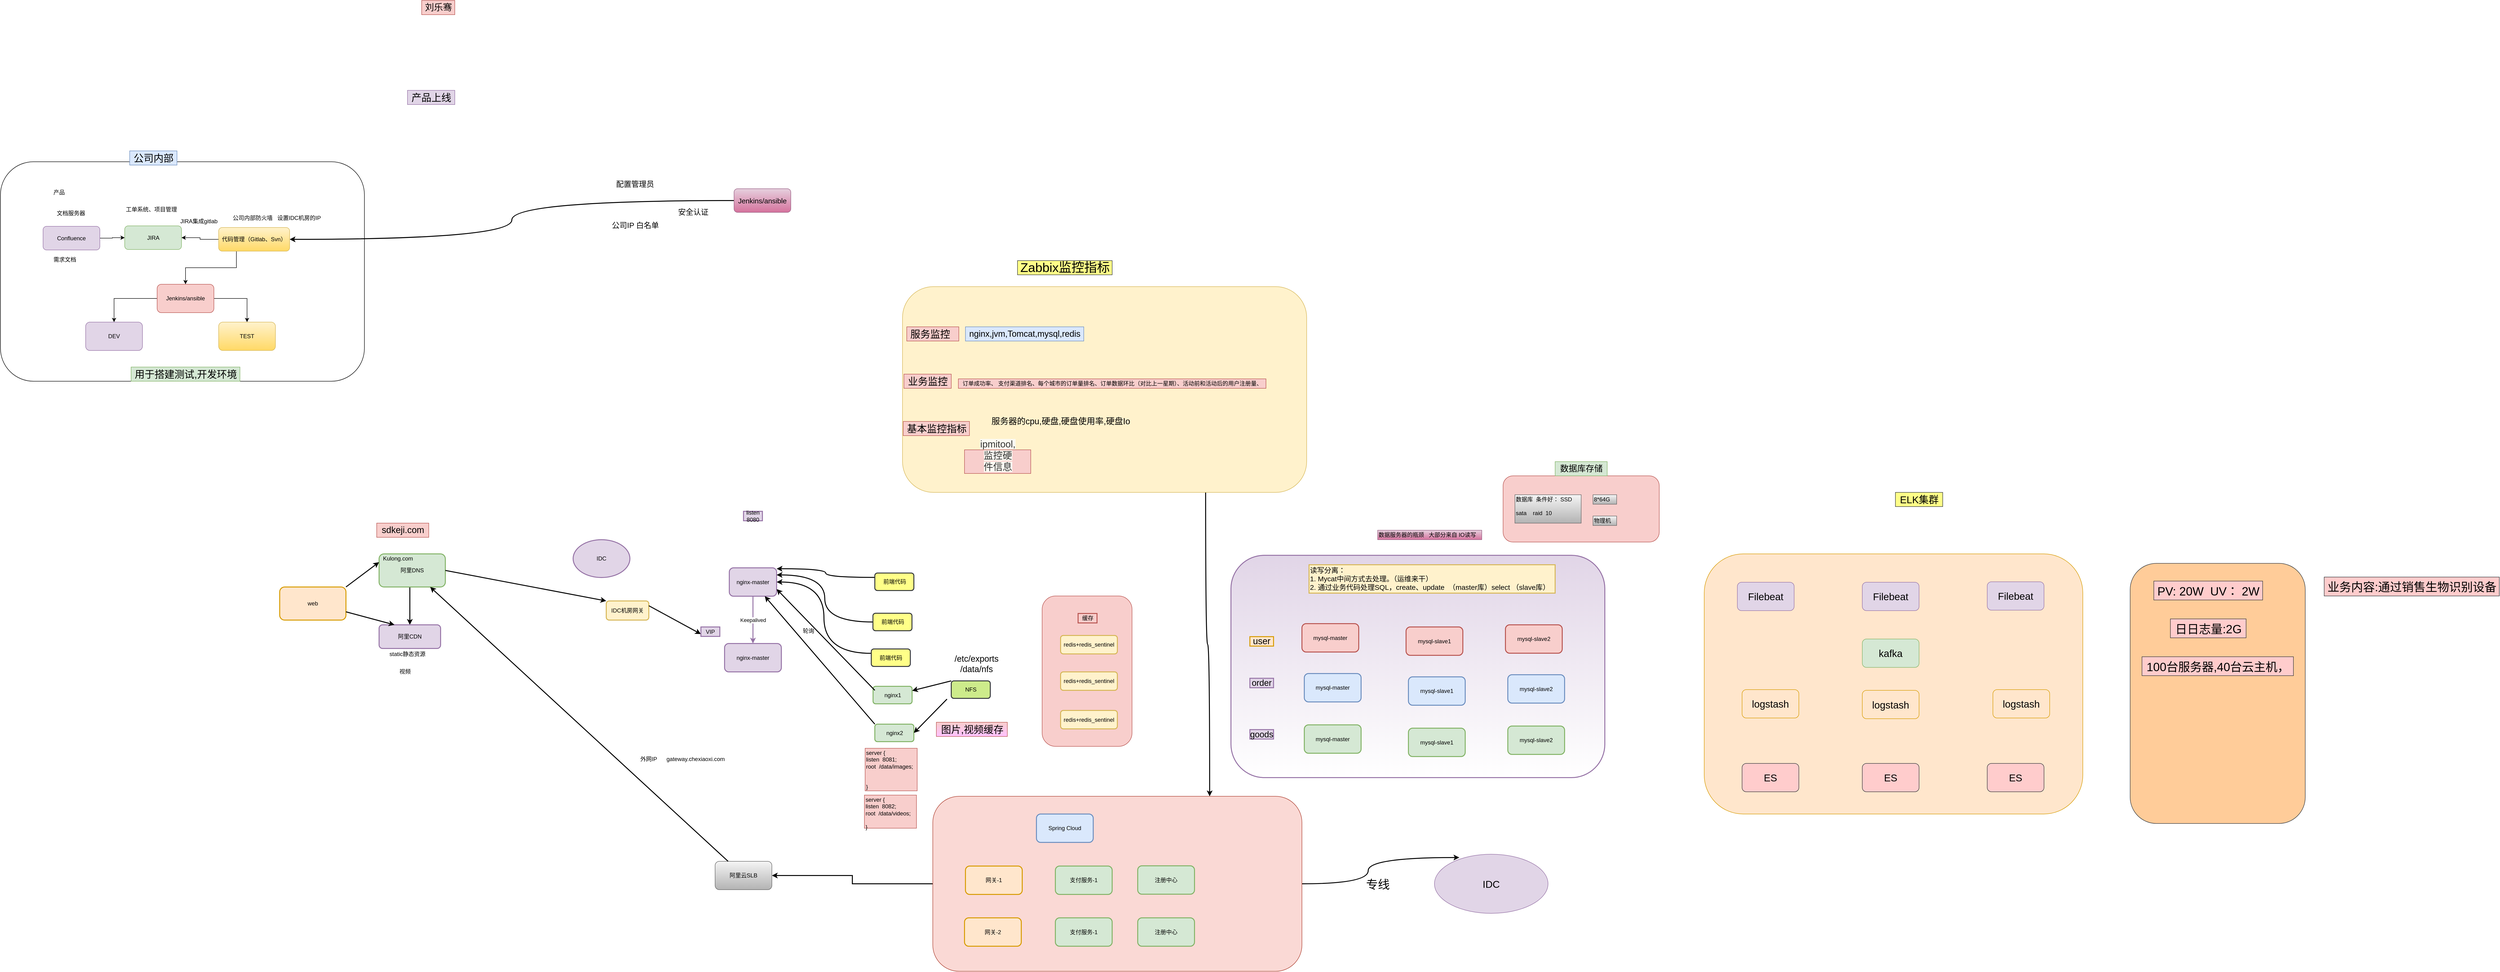 <mxfile version="12.3.2" type="device" pages="1"><diagram id="ee9TmxV4agxx4VKnO9sv" name="公司架构"><mxGraphModel dx="3160" dy="1870" grid="1" gridSize="10" guides="1" tooltips="1" connect="1" arrows="1" fold="1" page="1" pageScale="1" pageWidth="1920" pageHeight="1200" math="0" shadow="0"><root><mxCell id="0"/><mxCell id="1" parent="0"/><mxCell id="buQ4am4ci29VF4ho8Fx8-19" value="" style="rounded=1;whiteSpace=wrap;html=1;" parent="1" vertex="1"><mxGeometry x="-390" y="-689" width="769" height="464" as="geometry"/></mxCell><mxCell id="JHfabdl9h_MKQ_vsb-Un-95" value="" style="rounded=1;whiteSpace=wrap;html=1;strokeWidth=1;fontSize=18;fillColor=#f8cecc;strokeColor=#b85450;" parent="1" vertex="1"><mxGeometry x="2785" y="-25" width="330" height="140" as="geometry"/></mxCell><mxCell id="JHfabdl9h_MKQ_vsb-Un-5" value="" style="rounded=1;whiteSpace=wrap;html=1;strokeWidth=1;fillColor=#f8cecc;strokeColor=#b85450;" parent="1" vertex="1"><mxGeometry x="1811" y="229" width="190" height="318" as="geometry"/></mxCell><mxCell id="JHfabdl9h_MKQ_vsb-Un-31" style="edgeStyle=orthogonalEdgeStyle;rounded=0;orthogonalLoop=1;jettySize=auto;html=1;entryX=1;entryY=0.5;entryDx=0;entryDy=0;strokeWidth=2;fontSize=21;" parent="1" source="JHfabdl9h_MKQ_vsb-Un-1" target="JHfabdl9h_MKQ_vsb-Un-30" edge="1"><mxGeometry relative="1" as="geometry"/></mxCell><mxCell id="JHfabdl9h_MKQ_vsb-Un-98" style="edgeStyle=orthogonalEdgeStyle;curved=1;orthogonalLoop=1;jettySize=auto;html=1;exitX=1;exitY=0.5;exitDx=0;exitDy=0;endArrow=classic;endFill=1;strokeWidth=2;fontSize=21;entryX=0.219;entryY=0.056;entryDx=0;entryDy=0;entryPerimeter=0;" parent="1" source="JHfabdl9h_MKQ_vsb-Un-1" target="JHfabdl9h_MKQ_vsb-Un-97" edge="1"><mxGeometry relative="1" as="geometry"><mxPoint x="2640" y="930" as="targetPoint"/></mxGeometry></mxCell><mxCell id="JHfabdl9h_MKQ_vsb-Un-1" value="" style="rounded=1;whiteSpace=wrap;html=1;strokeWidth=1;fillColor=#fad9d5;strokeColor=#ae4132;" parent="1" vertex="1"><mxGeometry x="1580" y="652.5" width="780" height="370" as="geometry"/></mxCell><mxCell id="Dse9Pdh2SVqR9NNZoSVq-19" value="" style="rounded=1;whiteSpace=wrap;html=1;strokeWidth=2;fillColor=#e1d5e7;strokeColor=#9673a6;gradientColor=#ffffff;" parent="1" vertex="1"><mxGeometry x="2210" y="143" width="790" height="470" as="geometry"/></mxCell><mxCell id="sPOUWChRFlgMzcF6MC8y-21" value="Keepalived" style="edgeStyle=elbowEdgeStyle;rounded=0;orthogonalLoop=1;jettySize=auto;elbow=vertical;html=1;strokeWidth=2;fillColor=#e1d5e7;strokeColor=#9673a6;" parent="1" source="sPOUWChRFlgMzcF6MC8y-13" target="sPOUWChRFlgMzcF6MC8y-16" edge="1"><mxGeometry relative="1" as="geometry"/></mxCell><mxCell id="sPOUWChRFlgMzcF6MC8y-13" value="nginx-master" style="rounded=1;whiteSpace=wrap;html=1;strokeWidth=2;fillColor=#e1d5e7;strokeColor=#9673a6;" parent="1" vertex="1"><mxGeometry x="1150" y="169.5" width="100" height="60" as="geometry"/></mxCell><mxCell id="sPOUWChRFlgMzcF6MC8y-16" value="nginx-master" style="rounded=1;whiteSpace=wrap;html=1;strokeWidth=2;fillColor=#e1d5e7;strokeColor=#9673a6;" parent="1" vertex="1"><mxGeometry x="1140" y="329.5" width="120" height="60" as="geometry"/></mxCell><mxCell id="sPOUWChRFlgMzcF6MC8y-23" value="轮询" style="text;html=1;align=center;verticalAlign=middle;resizable=0;points=[];;autosize=1;strokeWidth=2;" parent="1" vertex="1"><mxGeometry x="1297" y="292.5" width="40" height="20" as="geometry"/></mxCell><mxCell id="JHfabdl9h_MKQ_vsb-Un-51" style="edgeStyle=orthogonalEdgeStyle;curved=1;orthogonalLoop=1;jettySize=auto;html=1;exitX=0;exitY=0.25;exitDx=0;exitDy=0;entryX=1;entryY=0.5;entryDx=0;entryDy=0;endArrow=classic;endFill=1;strokeWidth=2;fontSize=21;" parent="1" source="sPOUWChRFlgMzcF6MC8y-28" target="sPOUWChRFlgMzcF6MC8y-13" edge="1"><mxGeometry relative="1" as="geometry"/></mxCell><mxCell id="sPOUWChRFlgMzcF6MC8y-28" value="前端代码" style="rounded=1;whiteSpace=wrap;html=1;strokeWidth=2;fillColor=#ffff88;strokeColor=#36393d;" parent="1" vertex="1"><mxGeometry x="1450" y="341" width="82.5" height="37" as="geometry"/></mxCell><mxCell id="sPOUWChRFlgMzcF6MC8y-32" value="web" style="rounded=1;whiteSpace=wrap;html=1;strokeWidth=2;fillColor=#ffe6cc;strokeColor=#d79b00;" parent="1" vertex="1"><mxGeometry x="200" y="210" width="140" height="70" as="geometry"/></mxCell><mxCell id="sPOUWChRFlgMzcF6MC8y-45" value="" style="edgeStyle=elbowEdgeStyle;rounded=0;orthogonalLoop=1;jettySize=auto;elbow=vertical;html=1;strokeWidth=2;" parent="1" target="sPOUWChRFlgMzcF6MC8y-44" edge="1"><mxGeometry relative="1" as="geometry"><mxPoint x="475" y="210" as="sourcePoint"/></mxGeometry></mxCell><mxCell id="sPOUWChRFlgMzcF6MC8y-43" value="阿里DNS" style="rounded=1;whiteSpace=wrap;html=1;strokeWidth=2;fillColor=#d5e8d4;strokeColor=#82b366;" parent="1" vertex="1"><mxGeometry x="410" y="140" width="140" height="70" as="geometry"/></mxCell><mxCell id="sPOUWChRFlgMzcF6MC8y-44" value="阿里CDN" style="rounded=1;whiteSpace=wrap;html=1;strokeWidth=2;fillColor=#e1d5e7;strokeColor=#9673a6;" parent="1" vertex="1"><mxGeometry x="410" y="290" width="130" height="50" as="geometry"/></mxCell><mxCell id="sPOUWChRFlgMzcF6MC8y-47" style="edgeStyle=elbowEdgeStyle;rounded=0;orthogonalLoop=1;jettySize=auto;elbow=vertical;html=1;exitX=0.5;exitY=1;exitDx=0;exitDy=0;strokeWidth=2;" parent="1" edge="1"><mxGeometry relative="1" as="geometry"><mxPoint x="240" y="140" as="sourcePoint"/><mxPoint x="240" y="140" as="targetPoint"/></mxGeometry></mxCell><mxCell id="sPOUWChRFlgMzcF6MC8y-53" value="" style="endArrow=classic;html=1;entryX=0;entryY=0.25;entryDx=0;entryDy=0;exitX=1;exitY=0;exitDx=0;exitDy=0;strokeWidth=2;" parent="1" source="sPOUWChRFlgMzcF6MC8y-32" target="sPOUWChRFlgMzcF6MC8y-43" edge="1"><mxGeometry width="50" height="50" relative="1" as="geometry"><mxPoint x="330" y="231.38" as="sourcePoint"/><mxPoint x="400" y="148.63" as="targetPoint"/><Array as="points"/></mxGeometry></mxCell><mxCell id="sPOUWChRFlgMzcF6MC8y-57" value="" style="endArrow=classic;html=1;entryX=0.25;entryY=0;entryDx=0;entryDy=0;exitX=1;exitY=0.75;exitDx=0;exitDy=0;strokeWidth=2;" parent="1" source="sPOUWChRFlgMzcF6MC8y-32" target="sPOUWChRFlgMzcF6MC8y-44" edge="1"><mxGeometry width="50" height="50" relative="1" as="geometry"><mxPoint x="340" y="270" as="sourcePoint"/><mxPoint x="410" y="333" as="targetPoint"/><Array as="points"/></mxGeometry></mxCell><mxCell id="sPOUWChRFlgMzcF6MC8y-60" value="IDC" style="ellipse;whiteSpace=wrap;html=1;strokeWidth=2;fillColor=#e1d5e7;strokeColor=#9673a6;" parent="1" vertex="1"><mxGeometry x="820" y="110" width="120" height="80" as="geometry"/></mxCell><mxCell id="sPOUWChRFlgMzcF6MC8y-61" value="IDC机房网关" style="rounded=1;whiteSpace=wrap;html=1;strokeWidth=2;fillColor=#fff2cc;strokeColor=#d6b656;" parent="1" vertex="1"><mxGeometry x="890" y="239.5" width="90" height="40.5" as="geometry"/></mxCell><mxCell id="sPOUWChRFlgMzcF6MC8y-62" value="" style="endArrow=classic;html=1;exitX=1;exitY=0.25;exitDx=0;exitDy=0;strokeWidth=2;entryX=0;entryY=0.75;entryDx=0;entryDy=0;" parent="1" source="sPOUWChRFlgMzcF6MC8y-61" target="sPOUWChRFlgMzcF6MC8y-64" edge="1"><mxGeometry width="50" height="50" relative="1" as="geometry"><mxPoint x="980" y="240" as="sourcePoint"/><mxPoint x="1080" y="300" as="targetPoint"/></mxGeometry></mxCell><mxCell id="sPOUWChRFlgMzcF6MC8y-64" value="VIP" style="text;html=1;strokeColor=#9673a6;fillColor=#e1d5e7;align=center;verticalAlign=middle;whiteSpace=wrap;rounded=0;strokeWidth=2;" parent="1" vertex="1"><mxGeometry x="1090" y="294.5" width="40" height="20" as="geometry"/></mxCell><mxCell id="sPOUWChRFlgMzcF6MC8y-65" value="listen 8080" style="text;html=1;strokeColor=#9673a6;fillColor=#e1d5e7;align=center;verticalAlign=middle;whiteSpace=wrap;rounded=0;strokeWidth=2;" parent="1" vertex="1"><mxGeometry x="1180" y="50" width="40" height="20" as="geometry"/></mxCell><mxCell id="sPOUWChRFlgMzcF6MC8y-68" value="Kulong.com" style="text;html=1;strokeColor=none;fillColor=none;align=center;verticalAlign=middle;whiteSpace=wrap;rounded=0;strokeWidth=2;" parent="1" vertex="1"><mxGeometry x="430" y="140" width="40" height="20" as="geometry"/></mxCell><mxCell id="sPOUWChRFlgMzcF6MC8y-69" value="" style="endArrow=classic;html=1;entryX=0;entryY=0;entryDx=0;entryDy=0;exitX=1;exitY=0.5;exitDx=0;exitDy=0;strokeWidth=2;" parent="1" source="sPOUWChRFlgMzcF6MC8y-43" target="sPOUWChRFlgMzcF6MC8y-61" edge="1"><mxGeometry width="50" height="50" relative="1" as="geometry"><mxPoint x="520" y="110" as="sourcePoint"/><mxPoint x="570" y="60" as="targetPoint"/></mxGeometry></mxCell><mxCell id="sPOUWChRFlgMzcF6MC8y-70" value="static静态资源" style="text;html=1;strokeColor=none;fillColor=none;align=center;verticalAlign=middle;whiteSpace=wrap;rounded=0;strokeWidth=2;" parent="1" vertex="1"><mxGeometry x="415" y="341.5" width="110" height="20" as="geometry"/></mxCell><mxCell id="sPOUWChRFlgMzcF6MC8y-72" value="视频&amp;nbsp; &amp;nbsp;" style="text;html=1;strokeColor=none;fillColor=none;align=center;verticalAlign=middle;whiteSpace=wrap;rounded=0;strokeWidth=2;" parent="1" vertex="1"><mxGeometry x="430" y="377" width="80" height="23" as="geometry"/></mxCell><mxCell id="sPOUWChRFlgMzcF6MC8y-73" value="nginx1" style="rounded=1;whiteSpace=wrap;html=1;strokeWidth=2;fillColor=#d5e8d4;strokeColor=#82b366;" parent="1" vertex="1"><mxGeometry x="1453.75" y="420" width="82.5" height="37" as="geometry"/></mxCell><mxCell id="sPOUWChRFlgMzcF6MC8y-75" value="nginx2" style="rounded=1;whiteSpace=wrap;html=1;strokeWidth=2;fillColor=#d5e8d4;strokeColor=#82b366;" parent="1" vertex="1"><mxGeometry x="1457.5" y="500" width="82.5" height="37" as="geometry"/></mxCell><mxCell id="sPOUWChRFlgMzcF6MC8y-76" value="NFS" style="rounded=1;whiteSpace=wrap;html=1;strokeWidth=2;fillColor=#cdeb8b;strokeColor=#36393d;" parent="1" vertex="1"><mxGeometry x="1619" y="408.5" width="82.5" height="37" as="geometry"/></mxCell><mxCell id="sPOUWChRFlgMzcF6MC8y-78" value="" style="endArrow=classic;html=1;entryX=1;entryY=0.25;entryDx=0;entryDy=0;exitX=0;exitY=0;exitDx=0;exitDy=0;strokeWidth=2;" parent="1" source="sPOUWChRFlgMzcF6MC8y-76" target="sPOUWChRFlgMzcF6MC8y-73" edge="1"><mxGeometry width="50" height="50" relative="1" as="geometry"><mxPoint x="1630" y="411.5" as="sourcePoint"/><mxPoint x="1680" y="361.5" as="targetPoint"/></mxGeometry></mxCell><mxCell id="sPOUWChRFlgMzcF6MC8y-80" value="" style="endArrow=classic;html=1;entryX=1;entryY=0.5;entryDx=0;entryDy=0;strokeWidth=2;" parent="1" target="sPOUWChRFlgMzcF6MC8y-75" edge="1"><mxGeometry width="50" height="50" relative="1" as="geometry"><mxPoint x="1610" y="447" as="sourcePoint"/><mxPoint x="1536.25" y="466.25" as="targetPoint"/></mxGeometry></mxCell><mxCell id="sPOUWChRFlgMzcF6MC8y-81" value="" style="endArrow=classic;html=1;entryX=1;entryY=0.75;entryDx=0;entryDy=0;exitX=0;exitY=0;exitDx=0;exitDy=0;strokeWidth=2;" parent="1" target="sPOUWChRFlgMzcF6MC8y-13" edge="1"><mxGeometry width="50" height="50" relative="1" as="geometry"><mxPoint x="1457.5" y="428.5" as="sourcePoint"/><mxPoint x="1337.5" y="500" as="targetPoint"/></mxGeometry></mxCell><mxCell id="sPOUWChRFlgMzcF6MC8y-82" value="" style="endArrow=classic;html=1;entryX=0.75;entryY=1;entryDx=0;entryDy=0;exitX=0;exitY=0;exitDx=0;exitDy=0;strokeWidth=2;" parent="1" target="sPOUWChRFlgMzcF6MC8y-13" edge="1"><mxGeometry width="50" height="50" relative="1" as="geometry"><mxPoint x="1457.5" y="500" as="sourcePoint"/><mxPoint x="1250" y="301" as="targetPoint"/></mxGeometry></mxCell><mxCell id="sPOUWChRFlgMzcF6MC8y-83" value="/etc/exports&lt;br style=&quot;font-size: 18px;&quot;&gt;/data/nfs" style="text;html=1;strokeColor=none;fillColor=none;align=center;verticalAlign=middle;whiteSpace=wrap;rounded=0;strokeWidth=2;fontSize=18;" parent="1" vertex="1"><mxGeometry x="1607.5" y="351.5" width="128.75" height="43.5" as="geometry"/></mxCell><mxCell id="sPOUWChRFlgMzcF6MC8y-86" value="Spring Cloud" style="rounded=1;whiteSpace=wrap;html=1;strokeWidth=2;fillColor=#dae8fc;strokeColor=#6c8ebf;" parent="1" vertex="1"><mxGeometry x="1799" y="690" width="120" height="60" as="geometry"/></mxCell><mxCell id="sPOUWChRFlgMzcF6MC8y-87" value="网关-1&lt;span style=&quot;color: rgba(0 , 0 , 0 , 0) ; font-family: monospace ; font-size: 0px ; white-space: nowrap&quot;&gt;%3CmxGraphModel%3E%3Croot%3E%3CmxCell%20id%3D%220%22%2F%3E%3CmxCell%20id%3D%221%22%20parent%3D%220%22%2F%3E%3CmxCell%20id%3D%222%22%20value%3D%22%22%20style%3D%22rounded%3D1%3BwhiteSpace%3Dwrap%3Bhtml%3D1%3B%22%20vertex%3D%221%22%20parent%3D%221%22%3E%3CmxGeometry%20x%3D%221668.75%22%20y%3D%2260%22%20width%3D%22120%22%20height%3D%2260%22%20as%3D%22geometry%22%2F%3E%3C%2FmxCell%3E%3C%2Froot%3E%3C%2FmxGraphModel%3E&lt;/span&gt;" style="rounded=1;whiteSpace=wrap;html=1;strokeWidth=2;fillColor=#ffe6cc;strokeColor=#d79b00;" parent="1" vertex="1"><mxGeometry x="1649" y="800" width="120" height="60" as="geometry"/></mxCell><mxCell id="sPOUWChRFlgMzcF6MC8y-91" value="网关-2" style="rounded=1;whiteSpace=wrap;html=1;strokeWidth=2;fillColor=#ffe6cc;strokeColor=#d79b00;" parent="1" vertex="1"><mxGeometry x="1647" y="909.5" width="120" height="60" as="geometry"/></mxCell><mxCell id="sPOUWChRFlgMzcF6MC8y-92" value="支付服务-1&lt;span style=&quot;color: rgba(0 , 0 , 0 , 0) ; font-family: monospace ; font-size: 0px ; white-space: nowrap&quot;&gt;%3CmxGraphModel%3E%3Croot%3E%3CmxCell%20id%3D%220%22%2F%3E%3CmxCell%20id%3D%221%22%20parent%3D%220%22%2F%3E%3CmxCell%20id%3D%222%22%20value%3D%22%E7%BD%91%E5%85%B3-1%26lt%3Bspan%20style%3D%26quot%3Bcolor%3A%20rgba(0%20%2C%200%20%2C%200%20%2C%200)%20%3B%20font-family%3A%20monospace%20%3B%20font-size%3A%200px%20%3B%20white-space%3A%20nowrap%26quot%3B%26gt%3B%253CmxGraphModel%253E%253Croot%253E%253CmxCell%2520id%253D%25220%2522%252F%253E%253CmxCell%2520id%253D%25221%2522%2520parent%253D%25220%2522%252F%253E%253CmxCell%2520id%253D%25222%2522%2520value%253D%2522%2522%2520style%253D%2522rounded%253D1%253BwhiteSpace%253Dwrap%253Bhtml%253D1%253B%2522%2520vertex%253D%25221%2522%2520parent%253D%25221%2522%253E%253CmxGeometry%2520x%253D%25221668.75%2522%2520y%253D%252260%2522%2520width%253D%2522120%2522%2520height%253D%252260%2522%2520as%253D%2522geometry%2522%252F%253E%253C%252FmxCell%253E%253C%252Froot%253E%253C%252FmxGraphModel%253E%26lt%3B%2Fspan%26gt%3B%22%20style%3D%22rounded%3D1%3BwhiteSpace%3Dwrap%3Bhtml%3D1%3B%22%20vertex%3D%221%22%20parent%3D%221%22%3E%3CmxGeometry%20x%3D%221680%22%20y%3D%2270%22%20width%3D%22120%22%20height%3D%2260%22%20as%3D%22geometry%22%2F%3E%3C%2FmxCell%3E%3C%2Froot%3E%3C%2FmxGraphModel%3E&lt;/span&gt;" style="rounded=1;whiteSpace=wrap;html=1;strokeWidth=2;fillColor=#d5e8d4;strokeColor=#82b366;" parent="1" vertex="1"><mxGeometry x="1839" y="800" width="120" height="60" as="geometry"/></mxCell><mxCell id="sPOUWChRFlgMzcF6MC8y-94" value="支付服务-1&lt;span style=&quot;color: rgba(0 , 0 , 0 , 0) ; font-family: monospace ; font-size: 0px ; white-space: nowrap&quot;&gt;%3CmxGraphModel%3E%3Croot%3E%3CmxCell%20id%3D%220%22%2F%3E%3CmxCell%20id%3D%221%22%20parent%3D%220%22%2F%3E%3CmxCell%20id%3D%222%22%20value%3D%22%E7%BD%91%E5%85%B3-1%26lt%3Bspan%20style%3D%26quot%3Bcolor%3A%20rgba(0%20%2C%200%20%2C%200%20%2C%200)%20%3B%20font-family%3A%20monospace%20%3B%20font-size%3A%200px%20%3B%20white-space%3A%20nowrap%26quot%3B%26gt%3B%253CmxGraphModel%253E%253Croot%253E%253CmxCell%2520id%253D%25220%2522%252F%253E%253CmxCell%2520id%253D%25221%2522%2520parent%253D%25220%2522%252F%253E%253CmxCell%2520id%253D%25222%2522%2520value%253D%2522%2522%2520style%253D%2522rounded%253D1%253BwhiteSpace%253Dwrap%253Bhtml%253D1%253B%2522%2520vertex%253D%25221%2522%2520parent%253D%25221%2522%253E%253CmxGeometry%2520x%253D%25221668.75%2522%2520y%253D%252260%2522%2520width%253D%2522120%2522%2520height%253D%252260%2522%2520as%253D%2522geometry%2522%252F%253E%253C%252FmxCell%253E%253C%252Froot%253E%253C%252FmxGraphModel%253E%26lt%3B%2Fspan%26gt%3B%22%20style%3D%22rounded%3D1%3BwhiteSpace%3Dwrap%3Bhtml%3D1%3B%22%20vertex%3D%221%22%20parent%3D%221%22%3E%3CmxGeometry%20x%3D%221680%22%20y%3D%2270%22%20width%3D%22120%22%20height%3D%2260%22%20as%3D%22geometry%22%2F%3E%3C%2FmxCell%3E%3C%2Froot%3E%3C%2FmxGraphModel%3E&lt;/span&gt;" style="rounded=1;whiteSpace=wrap;html=1;strokeWidth=2;fillColor=#d5e8d4;strokeColor=#82b366;" parent="1" vertex="1"><mxGeometry x="1839" y="909.5" width="120" height="60" as="geometry"/></mxCell><mxCell id="Dse9Pdh2SVqR9NNZoSVq-3" value="redis+redis_sentinel" style="rounded=1;whiteSpace=wrap;html=1;strokeWidth=2;fillColor=#fff2cc;strokeColor=#d6b656;" parent="1" vertex="1"><mxGeometry x="1850" y="312.5" width="120" height="39" as="geometry"/></mxCell><mxCell id="Dse9Pdh2SVqR9NNZoSVq-4" value="redis+redis_sentinel" style="rounded=1;whiteSpace=wrap;html=1;strokeWidth=2;fillColor=#fff2cc;strokeColor=#d6b656;" parent="1" vertex="1"><mxGeometry x="1850" y="471" width="120" height="39" as="geometry"/></mxCell><mxCell id="Dse9Pdh2SVqR9NNZoSVq-5" value="redis+redis_sentinel" style="rounded=1;whiteSpace=wrap;html=1;strokeWidth=2;fillColor=#fff2cc;strokeColor=#d6b656;" parent="1" vertex="1"><mxGeometry x="1850" y="389.5" width="120" height="39" as="geometry"/></mxCell><mxCell id="Dse9Pdh2SVqR9NNZoSVq-8" value="缓存" style="text;html=1;align=center;verticalAlign=middle;resizable=0;points=[];;autosize=1;fillColor=#f8cecc;strokeColor=#b85450;strokeWidth=2;" parent="1" vertex="1"><mxGeometry x="1887" y="266" width="40" height="20" as="geometry"/></mxCell><mxCell id="Dse9Pdh2SVqR9NNZoSVq-9" value="mysql-master" style="rounded=1;whiteSpace=wrap;html=1;fillColor=#f8cecc;strokeColor=#b85450;strokeWidth=2;" parent="1" vertex="1"><mxGeometry x="2360" y="287.5" width="120" height="60" as="geometry"/></mxCell><mxCell id="Dse9Pdh2SVqR9NNZoSVq-11" value="mysql-slave1" style="rounded=1;whiteSpace=wrap;html=1;fillColor=#f8cecc;strokeColor=#b85450;strokeWidth=2;" parent="1" vertex="1"><mxGeometry x="2580" y="294.5" width="120" height="60" as="geometry"/></mxCell><mxCell id="Dse9Pdh2SVqR9NNZoSVq-12" value="mysql-slave2" style="rounded=1;whiteSpace=wrap;html=1;fillColor=#f8cecc;strokeColor=#b85450;strokeWidth=2;" parent="1" vertex="1"><mxGeometry x="2790" y="290" width="120" height="60" as="geometry"/></mxCell><mxCell id="Dse9Pdh2SVqR9NNZoSVq-13" value="mysql-master" style="rounded=1;whiteSpace=wrap;html=1;fillColor=#dae8fc;strokeColor=#6c8ebf;strokeWidth=2;" parent="1" vertex="1"><mxGeometry x="2365" y="393" width="120" height="60" as="geometry"/></mxCell><mxCell id="Dse9Pdh2SVqR9NNZoSVq-14" value="mysql-slave1" style="rounded=1;whiteSpace=wrap;html=1;fillColor=#dae8fc;strokeColor=#6c8ebf;strokeWidth=2;" parent="1" vertex="1"><mxGeometry x="2585" y="400" width="120" height="60" as="geometry"/></mxCell><mxCell id="Dse9Pdh2SVqR9NNZoSVq-15" value="mysql-slave2" style="rounded=1;whiteSpace=wrap;html=1;fillColor=#dae8fc;strokeColor=#6c8ebf;strokeWidth=2;" parent="1" vertex="1"><mxGeometry x="2795" y="395.5" width="120" height="60" as="geometry"/></mxCell><mxCell id="Dse9Pdh2SVqR9NNZoSVq-16" value="mysql-master" style="rounded=1;whiteSpace=wrap;html=1;fillColor=#d5e8d4;strokeColor=#82b366;strokeWidth=2;" parent="1" vertex="1"><mxGeometry x="2365" y="501.5" width="120" height="60" as="geometry"/></mxCell><mxCell id="Dse9Pdh2SVqR9NNZoSVq-17" value="mysql-slave1" style="rounded=1;whiteSpace=wrap;html=1;fillColor=#d5e8d4;strokeColor=#82b366;strokeWidth=2;" parent="1" vertex="1"><mxGeometry x="2585" y="508.5" width="120" height="60" as="geometry"/></mxCell><mxCell id="Dse9Pdh2SVqR9NNZoSVq-18" value="mysql-slave2" style="rounded=1;whiteSpace=wrap;html=1;fillColor=#d5e8d4;strokeColor=#82b366;strokeWidth=2;" parent="1" vertex="1"><mxGeometry x="2795" y="504" width="120" height="60" as="geometry"/></mxCell><mxCell id="Dse9Pdh2SVqR9NNZoSVq-20" value="user" style="text;html=1;strokeColor=#d79b00;fillColor=#ffe6cc;align=center;verticalAlign=middle;whiteSpace=wrap;rounded=0;fontSize=19;strokeWidth=2;" parent="1" vertex="1"><mxGeometry x="2250" y="315" width="50" height="20" as="geometry"/></mxCell><mxCell id="Dse9Pdh2SVqR9NNZoSVq-21" value="order" style="text;html=1;strokeColor=#9673a6;fillColor=#e1d5e7;align=center;verticalAlign=middle;whiteSpace=wrap;rounded=0;fontSize=18;strokeWidth=2;" parent="1" vertex="1"><mxGeometry x="2250" y="403" width="50" height="20" as="geometry"/></mxCell><mxCell id="Dse9Pdh2SVqR9NNZoSVq-23" value="goods" style="text;html=1;strokeColor=#9673a6;fillColor=#e1d5e7;align=center;verticalAlign=middle;whiteSpace=wrap;rounded=0;fontSize=18;strokeWidth=2;" parent="1" vertex="1"><mxGeometry x="2250" y="511.5" width="50" height="20" as="geometry"/></mxCell><mxCell id="Dse9Pdh2SVqR9NNZoSVq-29" value="读写分离：&lt;br style=&quot;font-size: 15px;&quot;&gt;1. Mycat中间方式去处理。（运维来干）&lt;br style=&quot;font-size: 15px;&quot;&gt;2. 通过业务代码处理SQL，create、update&amp;nbsp; （master库）select （slave库）" style="text;html=1;resizable=0;points=[];autosize=1;align=left;verticalAlign=top;spacingTop=-4;fillColor=#fff2cc;strokeColor=#d6b656;fontSize=15;strokeWidth=2;" parent="1" vertex="1"><mxGeometry x="2375" y="163" width="520" height="60" as="geometry"/></mxCell><mxCell id="JHfabdl9h_MKQ_vsb-Un-2" value="注册中心" style="rounded=1;whiteSpace=wrap;html=1;strokeWidth=2;fillColor=#d5e8d4;strokeColor=#82b366;" parent="1" vertex="1"><mxGeometry x="2013" y="799.5" width="120" height="60" as="geometry"/></mxCell><mxCell id="JHfabdl9h_MKQ_vsb-Un-3" value="注册中心" style="rounded=1;whiteSpace=wrap;html=1;strokeWidth=2;fillColor=#d5e8d4;strokeColor=#82b366;" parent="1" vertex="1"><mxGeometry x="2013" y="909.5" width="120" height="60" as="geometry"/></mxCell><mxCell id="JHfabdl9h_MKQ_vsb-Un-61" style="edgeStyle=orthogonalEdgeStyle;curved=1;orthogonalLoop=1;jettySize=auto;html=1;exitX=0.75;exitY=1;exitDx=0;exitDy=0;endArrow=classic;endFill=1;strokeWidth=2;fontSize=21;entryX=0.75;entryY=0;entryDx=0;entryDy=0;" parent="1" source="JHfabdl9h_MKQ_vsb-Un-6" target="JHfabdl9h_MKQ_vsb-Un-1" edge="1"><mxGeometry relative="1" as="geometry"/></mxCell><mxCell id="JHfabdl9h_MKQ_vsb-Un-6" value="" style="rounded=1;whiteSpace=wrap;html=1;strokeWidth=1;fillColor=#fff2cc;strokeColor=#d6b656;" parent="1" vertex="1"><mxGeometry x="1516" y="-425" width="854" height="435" as="geometry"/></mxCell><mxCell id="JHfabdl9h_MKQ_vsb-Un-7" value="&lt;font style=&quot;font-size: 27px&quot;&gt;Zabbix监控指标&lt;/font&gt;" style="text;html=1;align=center;verticalAlign=middle;resizable=0;points=[];;autosize=1;strokeWidth=1;fontSize=21;fillColor=#ffff88;strokeColor=#36393d;" parent="1" vertex="1"><mxGeometry x="1759" y="-480" width="200" height="30" as="geometry"/></mxCell><mxCell id="JHfabdl9h_MKQ_vsb-Un-9" value="" style="rounded=1;whiteSpace=wrap;html=1;strokeWidth=1;fontSize=21;fillColor=#ffe6cc;strokeColor=#d79b00;" parent="1" vertex="1"><mxGeometry x="3210" y="140" width="800" height="550" as="geometry"/></mxCell><mxCell id="JHfabdl9h_MKQ_vsb-Un-10" value="ELK集群" style="text;html=1;align=center;verticalAlign=middle;resizable=0;points=[];;autosize=1;fontSize=21;fillColor=#ffff88;strokeColor=#36393d;" parent="1" vertex="1"><mxGeometry x="3614" y="10" width="100" height="30" as="geometry"/></mxCell><mxCell id="JHfabdl9h_MKQ_vsb-Un-11" value="Filebeat" style="rounded=1;whiteSpace=wrap;html=1;strokeWidth=1;fontSize=21;fillColor=#e1d5e7;strokeColor=#9673a6;" parent="1" vertex="1"><mxGeometry x="3280" y="200" width="120" height="60" as="geometry"/></mxCell><mxCell id="JHfabdl9h_MKQ_vsb-Un-12" value="logstash" style="rounded=1;whiteSpace=wrap;html=1;strokeWidth=1;fontSize=21;fillColor=#ffe6cc;strokeColor=#d79b00;" parent="1" vertex="1"><mxGeometry x="3290" y="427" width="120" height="60" as="geometry"/></mxCell><mxCell id="JHfabdl9h_MKQ_vsb-Un-13" value="kafka" style="rounded=1;whiteSpace=wrap;html=1;strokeWidth=1;fontSize=21;fillColor=#d5e8d4;strokeColor=#82b366;" parent="1" vertex="1"><mxGeometry x="3544" y="320" width="120" height="60" as="geometry"/></mxCell><mxCell id="JHfabdl9h_MKQ_vsb-Un-14" value="Filebeat" style="rounded=1;whiteSpace=wrap;html=1;strokeWidth=1;fontSize=21;fillColor=#e1d5e7;strokeColor=#9673a6;" parent="1" vertex="1"><mxGeometry x="3544" y="200" width="120" height="60" as="geometry"/></mxCell><mxCell id="JHfabdl9h_MKQ_vsb-Un-16" value="Filebeat" style="rounded=1;whiteSpace=wrap;html=1;strokeWidth=1;fontSize=21;fillColor=#e1d5e7;strokeColor=#9673a6;" parent="1" vertex="1"><mxGeometry x="3808" y="199" width="120" height="60" as="geometry"/></mxCell><mxCell id="JHfabdl9h_MKQ_vsb-Un-20" value="logstash" style="rounded=1;whiteSpace=wrap;html=1;strokeWidth=1;fontSize=21;fillColor=#ffe6cc;strokeColor=#d79b00;" parent="1" vertex="1"><mxGeometry x="3544" y="428.5" width="120" height="60" as="geometry"/></mxCell><mxCell id="JHfabdl9h_MKQ_vsb-Un-21" value="logstash" style="rounded=1;whiteSpace=wrap;html=1;strokeWidth=1;fontSize=21;fillColor=#ffe6cc;strokeColor=#d79b00;" parent="1" vertex="1"><mxGeometry x="3820" y="427" width="120" height="60" as="geometry"/></mxCell><mxCell id="JHfabdl9h_MKQ_vsb-Un-24" value="ES" style="rounded=1;whiteSpace=wrap;html=1;strokeWidth=1;fontSize=21;fillColor=#ffcccc;strokeColor=#36393d;" parent="1" vertex="1"><mxGeometry x="3290" y="583" width="120" height="60" as="geometry"/></mxCell><mxCell id="JHfabdl9h_MKQ_vsb-Un-26" value="ES" style="rounded=1;whiteSpace=wrap;html=1;strokeWidth=1;fontSize=21;fillColor=#ffcccc;strokeColor=#36393d;" parent="1" vertex="1"><mxGeometry x="3544" y="583" width="120" height="60" as="geometry"/></mxCell><mxCell id="JHfabdl9h_MKQ_vsb-Un-27" value="ES" style="rounded=1;whiteSpace=wrap;html=1;strokeWidth=1;fontSize=21;fillColor=#ffcccc;strokeColor=#36393d;" parent="1" vertex="1"><mxGeometry x="3808" y="583" width="120" height="60" as="geometry"/></mxCell><mxCell id="JHfabdl9h_MKQ_vsb-Un-28" value="图片,视频缓存" style="text;html=1;align=center;verticalAlign=middle;resizable=0;points=[];;autosize=1;fontSize=21;fillColor=#f8cecc;strokeColor=#b85450;gradientColor=#FFC2FF;" parent="1" vertex="1"><mxGeometry x="1587.5" y="496" width="150" height="30" as="geometry"/></mxCell><mxCell id="JHfabdl9h_MKQ_vsb-Un-30" value="阿里云SLB" style="rounded=1;whiteSpace=wrap;html=1;gradientColor=#b3b3b3;fillColor=#f5f5f5;strokeColor=#666666;" parent="1" vertex="1"><mxGeometry x="1120" y="790" width="120" height="60" as="geometry"/></mxCell><mxCell id="JHfabdl9h_MKQ_vsb-Un-38" value="" style="endArrow=classic;html=1;strokeWidth=2;fontSize=21;" parent="1" source="JHfabdl9h_MKQ_vsb-Un-30" target="sPOUWChRFlgMzcF6MC8y-43" edge="1"><mxGeometry width="50" height="50" relative="1" as="geometry"><mxPoint x="930" y="593.5" as="sourcePoint"/><mxPoint x="980" y="543.5" as="targetPoint"/></mxGeometry></mxCell><mxCell id="JHfabdl9h_MKQ_vsb-Un-39" value="外网IP&amp;nbsp; &amp;nbsp; &amp;nbsp; gateway.chexiaoxi.com" style="text;html=1;resizable=0;points=[];autosize=1;align=left;verticalAlign=top;spacingTop=-4;" parent="1" vertex="1"><mxGeometry x="960" y="564" width="190" height="20" as="geometry"/></mxCell><mxCell id="JHfabdl9h_MKQ_vsb-Un-40" value="server {&amp;nbsp; &lt;br&gt;listen&amp;nbsp; 8081;&amp;nbsp; &lt;br&gt;root&amp;nbsp; /data/images;&lt;br&gt;&lt;br&gt;&lt;br&gt;}" style="text;html=1;resizable=0;points=[];autosize=1;align=left;verticalAlign=top;spacingTop=-4;fillColor=#f8cecc;strokeColor=#b85450;" parent="1" vertex="1"><mxGeometry x="1437" y="551" width="110" height="90" as="geometry"/></mxCell><mxCell id="JHfabdl9h_MKQ_vsb-Un-41" value="server {&amp;nbsp; &lt;br&gt;listen&amp;nbsp; 8082;&amp;nbsp; &lt;br&gt;root&amp;nbsp; /data/videos;&lt;br&gt;&lt;br&gt;}" style="text;html=1;resizable=0;points=[];autosize=1;align=left;verticalAlign=top;spacingTop=-4;fillColor=#f8cecc;strokeColor=#b85450;" parent="1" vertex="1"><mxGeometry x="1435.5" y="650" width="110" height="70" as="geometry"/></mxCell><mxCell id="JHfabdl9h_MKQ_vsb-Un-52" style="edgeStyle=orthogonalEdgeStyle;curved=1;orthogonalLoop=1;jettySize=auto;html=1;exitX=0;exitY=0.25;exitDx=0;exitDy=0;entryX=1;entryY=0.032;entryDx=0;entryDy=0;entryPerimeter=0;endArrow=classic;endFill=1;strokeWidth=2;fontSize=21;" parent="1" source="JHfabdl9h_MKQ_vsb-Un-42" target="sPOUWChRFlgMzcF6MC8y-13" edge="1"><mxGeometry relative="1" as="geometry"/></mxCell><mxCell id="JHfabdl9h_MKQ_vsb-Un-42" value="前端代码" style="rounded=1;whiteSpace=wrap;html=1;strokeWidth=2;fillColor=#ffff88;strokeColor=#36393d;" parent="1" vertex="1"><mxGeometry x="1457.5" y="180.5" width="82.5" height="37" as="geometry"/></mxCell><mxCell id="JHfabdl9h_MKQ_vsb-Un-49" style="edgeStyle=orthogonalEdgeStyle;orthogonalLoop=1;jettySize=auto;html=1;exitX=0;exitY=0.5;exitDx=0;exitDy=0;entryX=1;entryY=0.25;entryDx=0;entryDy=0;endArrow=classic;endFill=1;strokeWidth=2;fontSize=21;curved=1;" parent="1" source="JHfabdl9h_MKQ_vsb-Un-43" target="sPOUWChRFlgMzcF6MC8y-13" edge="1"><mxGeometry relative="1" as="geometry"/></mxCell><mxCell id="JHfabdl9h_MKQ_vsb-Un-43" value="前端代码" style="rounded=1;whiteSpace=wrap;html=1;strokeWidth=2;fillColor=#ffff88;strokeColor=#36393d;" parent="1" vertex="1"><mxGeometry x="1453.5" y="265.5" width="82.5" height="37" as="geometry"/></mxCell><mxCell id="JHfabdl9h_MKQ_vsb-Un-57" value="物理机" style="text;html=1;resizable=0;points=[];autosize=1;align=left;verticalAlign=top;spacingTop=-4;gradientColor=#b3b3b3;fillColor=#f5f5f5;strokeColor=#666666;" parent="1" vertex="1"><mxGeometry x="2975" y="60" width="50" height="20" as="geometry"/></mxCell><mxCell id="JHfabdl9h_MKQ_vsb-Un-58" value="数据库&amp;nbsp; 条件好： SSD&amp;nbsp;&lt;br&gt;&lt;br&gt;sata&amp;nbsp; &amp;nbsp; raid&amp;nbsp; 10&lt;br&gt;&lt;br&gt;" style="text;html=1;resizable=0;points=[];autosize=1;align=left;verticalAlign=top;spacingTop=-4;gradientColor=#b3b3b3;fillColor=#f5f5f5;strokeColor=#666666;" parent="1" vertex="1"><mxGeometry x="2810" y="15" width="140" height="60" as="geometry"/></mxCell><mxCell id="JHfabdl9h_MKQ_vsb-Un-59" value="数据服务器的瓶颈&amp;nbsp; &amp;nbsp;大部分来自 IO读写" style="text;html=1;resizable=0;points=[];autosize=1;align=left;verticalAlign=top;spacingTop=-4;gradientColor=#d5739d;fillColor=#e6d0de;strokeColor=#996185;" parent="1" vertex="1"><mxGeometry x="2520" y="90" width="220" height="20" as="geometry"/></mxCell><mxCell id="JHfabdl9h_MKQ_vsb-Un-60" value="8*64G" style="text;html=1;resizable=0;points=[];autosize=1;align=left;verticalAlign=top;spacingTop=-4;gradientColor=#b3b3b3;fillColor=#f5f5f5;strokeColor=#666666;" parent="1" vertex="1"><mxGeometry x="2975" y="15" width="50" height="20" as="geometry"/></mxCell><mxCell id="JHfabdl9h_MKQ_vsb-Un-62" value="服务监控&amp;nbsp;&amp;nbsp;" style="text;html=1;align=center;verticalAlign=middle;resizable=0;points=[];;autosize=1;fontSize=21;fillColor=#f8cecc;strokeColor=#b85450;" parent="1" vertex="1"><mxGeometry x="1525" y="-340" width="110" height="30" as="geometry"/></mxCell><mxCell id="JHfabdl9h_MKQ_vsb-Un-63" value="业务监控" style="text;html=1;align=center;verticalAlign=middle;resizable=0;points=[];;autosize=1;fontSize=21;fillColor=#f8cecc;strokeColor=#b85450;" parent="1" vertex="1"><mxGeometry x="1519" y="-240" width="100" height="30" as="geometry"/></mxCell><mxCell id="JHfabdl9h_MKQ_vsb-Un-64" value="基本监控指标" style="text;html=1;align=center;verticalAlign=middle;resizable=0;points=[];;autosize=1;fontSize=21;fillColor=#f8cecc;strokeColor=#b85450;" parent="1" vertex="1"><mxGeometry x="1517.5" y="-140" width="140" height="30" as="geometry"/></mxCell><mxCell id="JHfabdl9h_MKQ_vsb-Un-66" value="产品上线" style="text;html=1;align=center;verticalAlign=middle;resizable=0;points=[];;autosize=1;fontSize=21;fillColor=#e1d5e7;strokeColor=#9673a6;" parent="1" vertex="1"><mxGeometry x="470" y="-840" width="100" height="30" as="geometry"/></mxCell><mxCell id="JHfabdl9h_MKQ_vsb-Un-69" value="公司内部" style="text;html=1;align=center;verticalAlign=middle;resizable=0;points=[];;autosize=1;fontSize=21;fillColor=#dae8fc;strokeColor=#6c8ebf;" parent="1" vertex="1"><mxGeometry x="-117" y="-712" width="100" height="30" as="geometry"/></mxCell><mxCell id="JHfabdl9h_MKQ_vsb-Un-77" value="用于搭建测试,开发环境" style="text;html=1;align=center;verticalAlign=middle;resizable=0;points=[];;autosize=1;fontSize=21;fillColor=#d5e8d4;strokeColor=#82b366;" parent="1" vertex="1"><mxGeometry x="-114" y="-255" width="230" height="30" as="geometry"/></mxCell><mxCell id="JHfabdl9h_MKQ_vsb-Un-80" value="配置管理员&amp;nbsp; &amp;nbsp;" style="text;html=1;resizable=0;points=[];autosize=1;align=left;verticalAlign=top;spacingTop=-4;fontSize=16;" parent="1" vertex="1"><mxGeometry x="909" y="-654.5" width="110" height="20" as="geometry"/></mxCell><mxCell id="JHfabdl9h_MKQ_vsb-Un-81" value="安全认证" style="text;html=1;resizable=0;points=[];autosize=1;align=left;verticalAlign=top;spacingTop=-4;fontSize=16;" parent="1" vertex="1"><mxGeometry x="1040" y="-595" width="80" height="20" as="geometry"/></mxCell><mxCell id="JHfabdl9h_MKQ_vsb-Un-82" value="公司IP 白名单" style="text;html=1;resizable=0;points=[];autosize=1;align=left;verticalAlign=top;spacingTop=-4;fontSize=16;" parent="1" vertex="1"><mxGeometry x="900" y="-567.5" width="110" height="20" as="geometry"/></mxCell><mxCell id="JHfabdl9h_MKQ_vsb-Un-84" style="edgeStyle=orthogonalEdgeStyle;curved=1;orthogonalLoop=1;jettySize=auto;html=1;exitX=0;exitY=0.5;exitDx=0;exitDy=0;entryX=1;entryY=0.5;entryDx=0;entryDy=0;endArrow=classic;endFill=1;strokeWidth=2;fontSize=16;" parent="1" source="JHfabdl9h_MKQ_vsb-Un-83" target="buQ4am4ci29VF4ho8Fx8-5" edge="1"><mxGeometry relative="1" as="geometry"><mxPoint x="300" y="-370" as="targetPoint"/></mxGeometry></mxCell><mxCell id="JHfabdl9h_MKQ_vsb-Un-83" value="Jenkins/ansible" style="rounded=1;whiteSpace=wrap;html=1;gradientColor=#d5739d;fillColor=#e6d0de;strokeColor=#996185;fontSize=15;" parent="1" vertex="1"><mxGeometry x="1160" y="-632" width="120" height="50" as="geometry"/></mxCell><mxCell id="JHfabdl9h_MKQ_vsb-Un-86" value="nginx,jvm,Tomcat,mysql,redis" style="text;html=1;align=center;verticalAlign=middle;resizable=0;points=[];;autosize=1;fontSize=18;fillColor=#dae8fc;strokeColor=#6c8ebf;" parent="1" vertex="1"><mxGeometry x="1649" y="-340" width="250" height="30" as="geometry"/></mxCell><mxCell id="JHfabdl9h_MKQ_vsb-Un-89" value="服务器的cpu,硬盘,硬盘使用率,硬盘Io" style="text;html=1;align=center;verticalAlign=middle;resizable=0;points=[];;autosize=1;fontSize=18;" parent="1" vertex="1"><mxGeometry x="1695" y="-155" width="310" height="30" as="geometry"/></mxCell><mxCell id="JHfabdl9h_MKQ_vsb-Un-92" value="&lt;span style=&quot;color: rgb(51, 51, 51); font-size: 20px; white-space: normal; background-color: rgb(252, 250, 242);&quot;&gt;ipmitool,&lt;br style=&quot;font-size: 20px;&quot;&gt;监控硬件信息&lt;/span&gt;" style="text;html=1;align=center;verticalAlign=bottom;resizable=0;points=[];;autosize=1;fontSize=20;fillColor=#f8cecc;strokeColor=#b85450;" parent="1" vertex="1"><mxGeometry x="1647" y="-80" width="140" height="50" as="geometry"/></mxCell><mxCell id="JHfabdl9h_MKQ_vsb-Un-96" value="数据库存储" style="text;html=1;align=center;verticalAlign=middle;resizable=0;points=[];;autosize=1;fontSize=18;fillColor=#d5e8d4;strokeColor=#82b366;" parent="1" vertex="1"><mxGeometry x="2895" y="-55" width="110" height="30" as="geometry"/></mxCell><mxCell id="JHfabdl9h_MKQ_vsb-Un-97" value="IDC" style="ellipse;whiteSpace=wrap;html=1;strokeWidth=1;fontSize=21;fillColor=#e1d5e7;strokeColor=#9673a6;" parent="1" vertex="1"><mxGeometry x="2640" y="775" width="240" height="125" as="geometry"/></mxCell><mxCell id="JHfabdl9h_MKQ_vsb-Un-99" value="专线" style="text;html=1;align=center;verticalAlign=middle;resizable=0;points=[];;autosize=1;fontSize=25;" parent="1" vertex="1"><mxGeometry x="2485" y="817.5" width="70" height="40" as="geometry"/></mxCell><mxCell id="JHfabdl9h_MKQ_vsb-Un-101" value="" style="rounded=1;whiteSpace=wrap;html=1;strokeWidth=1;fontSize=25;fillColor=#ffcc99;strokeColor=#36393d;" parent="1" vertex="1"><mxGeometry x="4110" y="160" width="370" height="550" as="geometry"/></mxCell><mxCell id="JHfabdl9h_MKQ_vsb-Un-103" value="PV: 20W&amp;nbsp; UV： 2W" style="text;html=1;align=center;verticalAlign=middle;resizable=0;points=[];;autosize=1;fontSize=25;fillColor=#ffcccc;strokeColor=#36393d;" parent="1" vertex="1"><mxGeometry x="4160" y="197.5" width="230" height="40" as="geometry"/></mxCell><mxCell id="JHfabdl9h_MKQ_vsb-Un-104" value="日日志量:2G" style="text;html=1;align=center;verticalAlign=middle;resizable=0;points=[];;autosize=1;fontSize=25;fillColor=#ffcccc;strokeColor=#36393d;" parent="1" vertex="1"><mxGeometry x="4195" y="277.5" width="160" height="40" as="geometry"/></mxCell><mxCell id="JHfabdl9h_MKQ_vsb-Un-105" value="100台服务器,40台云主机，" style="text;html=1;align=center;verticalAlign=middle;resizable=0;points=[];;autosize=1;fontSize=25;fillColor=#ffcccc;strokeColor=#36393d;" parent="1" vertex="1"><mxGeometry x="4135" y="357.5" width="320" height="40" as="geometry"/></mxCell><mxCell id="JHfabdl9h_MKQ_vsb-Un-108" value="业务内容:通过销售生物识别设备" style="text;html=1;align=center;verticalAlign=middle;resizable=0;points=[];;autosize=1;fontSize=25;fillColor=#ffcccc;strokeColor=#36393d;" parent="1" vertex="1"><mxGeometry x="4520" y="189" width="370" height="40" as="geometry"/></mxCell><mxCell id="buQ4am4ci29VF4ho8Fx8-1" value="TEST" style="rounded=1;whiteSpace=wrap;html=1;gradientColor=#ffd966;fillColor=#fff2cc;strokeColor=#d6b656;" parent="1" vertex="1"><mxGeometry x="71" y="-350" width="120" height="60" as="geometry"/></mxCell><mxCell id="buQ4am4ci29VF4ho8Fx8-2" value="DEV" style="rounded=1;whiteSpace=wrap;html=1;fillColor=#e1d5e7;strokeColor=#9673a6;" parent="1" vertex="1"><mxGeometry x="-210" y="-350" width="120" height="60" as="geometry"/></mxCell><mxCell id="buQ4am4ci29VF4ho8Fx8-3" style="edgeStyle=orthogonalEdgeStyle;rounded=0;orthogonalLoop=1;jettySize=auto;html=1;exitX=0.25;exitY=1;exitDx=0;exitDy=0;" parent="1" source="buQ4am4ci29VF4ho8Fx8-5" target="buQ4am4ci29VF4ho8Fx8-14" edge="1"><mxGeometry relative="1" as="geometry"/></mxCell><mxCell id="buQ4am4ci29VF4ho8Fx8-4" style="edgeStyle=orthogonalEdgeStyle;rounded=0;orthogonalLoop=1;jettySize=auto;html=1;exitX=0;exitY=0.5;exitDx=0;exitDy=0;entryX=1;entryY=0.5;entryDx=0;entryDy=0;" parent="1" source="buQ4am4ci29VF4ho8Fx8-5" target="buQ4am4ci29VF4ho8Fx8-6" edge="1"><mxGeometry relative="1" as="geometry"/></mxCell><mxCell id="buQ4am4ci29VF4ho8Fx8-5" value="代码管理（Gitlab、Svn）" style="rounded=1;whiteSpace=wrap;html=1;gradientColor=#ffd966;fillColor=#fff2cc;strokeColor=#d6b656;" parent="1" vertex="1"><mxGeometry x="71" y="-550" width="150" height="50" as="geometry"/></mxCell><mxCell id="buQ4am4ci29VF4ho8Fx8-6" value="JIRA" style="rounded=1;whiteSpace=wrap;html=1;fillColor=#d5e8d4;strokeColor=#82b366;" parent="1" vertex="1"><mxGeometry x="-127.5" y="-553.5" width="120" height="50" as="geometry"/></mxCell><mxCell id="buQ4am4ci29VF4ho8Fx8-7" value="工单系统、项目管理" style="text;html=1;resizable=0;points=[];autosize=1;align=left;verticalAlign=top;spacingTop=-4;" parent="1" vertex="1"><mxGeometry x="-127" y="-598.5" width="120" height="20" as="geometry"/></mxCell><mxCell id="buQ4am4ci29VF4ho8Fx8-8" value="产品" style="text;html=1;resizable=0;points=[];autosize=1;align=left;verticalAlign=top;spacingTop=-4;" parent="1" vertex="1"><mxGeometry x="-280" y="-634" width="40" height="20" as="geometry"/></mxCell><mxCell id="buQ4am4ci29VF4ho8Fx8-9" style="edgeStyle=orthogonalEdgeStyle;rounded=0;orthogonalLoop=1;jettySize=auto;html=1;exitX=1;exitY=0.5;exitDx=0;exitDy=0;entryX=0;entryY=0.5;entryDx=0;entryDy=0;" parent="1" source="buQ4am4ci29VF4ho8Fx8-10" target="buQ4am4ci29VF4ho8Fx8-6" edge="1"><mxGeometry relative="1" as="geometry"/></mxCell><mxCell id="buQ4am4ci29VF4ho8Fx8-10" value="Confluence" style="rounded=1;whiteSpace=wrap;html=1;fillColor=#e1d5e7;strokeColor=#9673a6;" parent="1" vertex="1"><mxGeometry x="-300" y="-552.5" width="120" height="50" as="geometry"/></mxCell><mxCell id="buQ4am4ci29VF4ho8Fx8-11" value="文档服务器" style="text;html=1;resizable=0;points=[];autosize=1;align=left;verticalAlign=top;spacingTop=-4;" parent="1" vertex="1"><mxGeometry x="-273" y="-590" width="80" height="20" as="geometry"/></mxCell><mxCell id="buQ4am4ci29VF4ho8Fx8-12" style="edgeStyle=orthogonalEdgeStyle;rounded=0;orthogonalLoop=1;jettySize=auto;html=1;exitX=0;exitY=0.5;exitDx=0;exitDy=0;entryX=0.5;entryY=0;entryDx=0;entryDy=0;" parent="1" source="buQ4am4ci29VF4ho8Fx8-14" target="buQ4am4ci29VF4ho8Fx8-2" edge="1"><mxGeometry relative="1" as="geometry"/></mxCell><mxCell id="buQ4am4ci29VF4ho8Fx8-13" style="edgeStyle=orthogonalEdgeStyle;rounded=0;orthogonalLoop=1;jettySize=auto;html=1;exitX=1;exitY=0.5;exitDx=0;exitDy=0;" parent="1" source="buQ4am4ci29VF4ho8Fx8-14" target="buQ4am4ci29VF4ho8Fx8-1" edge="1"><mxGeometry relative="1" as="geometry"/></mxCell><mxCell id="buQ4am4ci29VF4ho8Fx8-14" value="Jenkins/ansible" style="rounded=1;whiteSpace=wrap;html=1;fillColor=#f8cecc;strokeColor=#b85450;" parent="1" vertex="1"><mxGeometry x="-59" y="-430" width="120" height="60" as="geometry"/></mxCell><mxCell id="buQ4am4ci29VF4ho8Fx8-15" value="公司内部防火墙&amp;nbsp; &amp;nbsp;设置IDC机房的IP" style="text;html=1;resizable=0;points=[];autosize=1;align=left;verticalAlign=top;spacingTop=-4;" parent="1" vertex="1"><mxGeometry x="98.5" y="-580" width="200" height="20" as="geometry"/></mxCell><mxCell id="buQ4am4ci29VF4ho8Fx8-16" value="JIRA集成gitlab" style="text;html=1;resizable=0;points=[];autosize=1;align=left;verticalAlign=top;spacingTop=-4;" parent="1" vertex="1"><mxGeometry x="-12" y="-573.5" width="90" height="20" as="geometry"/></mxCell><mxCell id="buQ4am4ci29VF4ho8Fx8-17" value="需求文档" style="text;html=1;resizable=0;points=[];autosize=1;align=left;verticalAlign=top;spacingTop=-4;" parent="1" vertex="1"><mxGeometry x="-280" y="-492.5" width="60" height="20" as="geometry"/></mxCell><mxCell id="buQ4am4ci29VF4ho8Fx8-23" value="sdkeji.com" style="text;html=1;align=center;verticalAlign=middle;resizable=0;points=[];;autosize=1;fontSize=19;fillColor=#f8cecc;strokeColor=#b85450;" parent="1" vertex="1"><mxGeometry x="405" y="75" width="110" height="30" as="geometry"/></mxCell><mxCell id="7H2Y0q9Ullp9xYqKLVHp-1" value="订单成功率、 支付渠道排名、每个城市的订单量排名、订单数据环比（对比上一星期）、活动前和活动后的用户注册量、" style="text;html=1;align=center;verticalAlign=middle;resizable=0;points=[];;autosize=1;fillColor=#f8cecc;strokeColor=#b85450;" parent="1" vertex="1"><mxGeometry x="1634" y="-230" width="650" height="20" as="geometry"/></mxCell><mxCell id="snUVz1MRuxJnzJ30kOvG-2" value="刘乐骞" style="text;html=1;align=center;verticalAlign=middle;resizable=0;points=[];;autosize=1;fontSize=19;fillColor=#f8cecc;strokeColor=#b85450;" vertex="1" parent="1"><mxGeometry x="500" y="-1030" width="70" height="30" as="geometry"/></mxCell></root></mxGraphModel></diagram></mxfile>